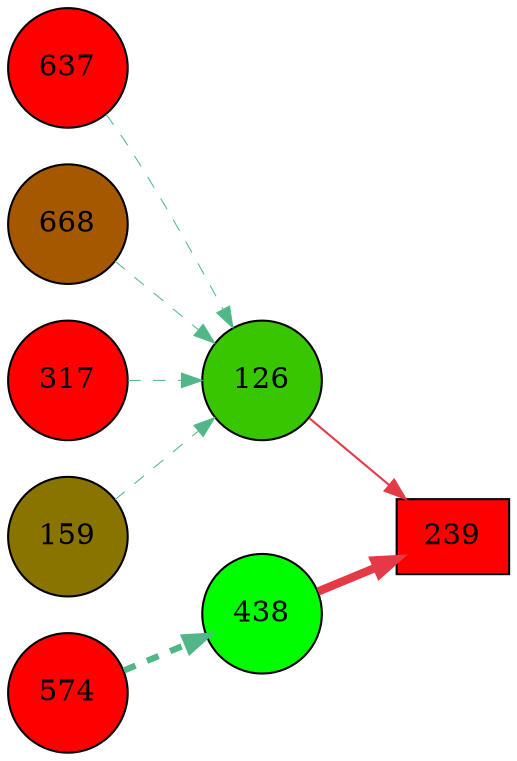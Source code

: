 digraph G{
rankdir=LR;
637 [style=filled, shape=circle, fillcolor="#fe0000", label="637"];
574 [style=filled, shape=circle, fillcolor="#fe0000", label="574"];
239 [style=filled, shape=box, fillcolor="#fe0000", label="239"];
438 [style=filled, shape=circle, fillcolor="#00fe00", label="438"];
668 [style=filled, shape=circle, fillcolor="#a65800", label="668"];
317 [style=filled, shape=circle, fillcolor="#fe0000", label="317"];
126 [style=filled, shape=circle, fillcolor="#38c600", label="126"];
159 [style=filled, shape=circle, fillcolor="#8a7400", label="159"];
438 -> 239 [color="#e63946",penwidth=4.00];
126 -> 239 [color="#e63946",penwidth=1.00];
317 -> 126 [color="#52b788",style=dashed,penwidth=0.50];
159 -> 126 [color="#52b788",style=dashed,penwidth=0.50];
668 -> 126 [color="#52b788",style=dashed,penwidth=0.50];
637 -> 126 [color="#52b788",style=dashed,penwidth=0.50];
574 -> 438 [color="#52b788",style=dashed,penwidth=3.00];
}